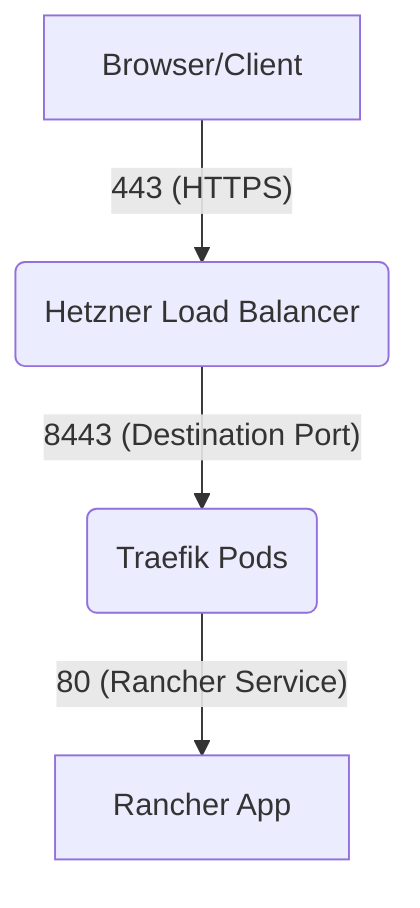 graph TD; A[Browser/Client] -- 443 (HTTPS) --> B(Hetzner Load Balancer); B -- 8443 (Destination Port) --> C(Traefik Pods); C -- 80 (Rancher Service) --> D[Rancher App]